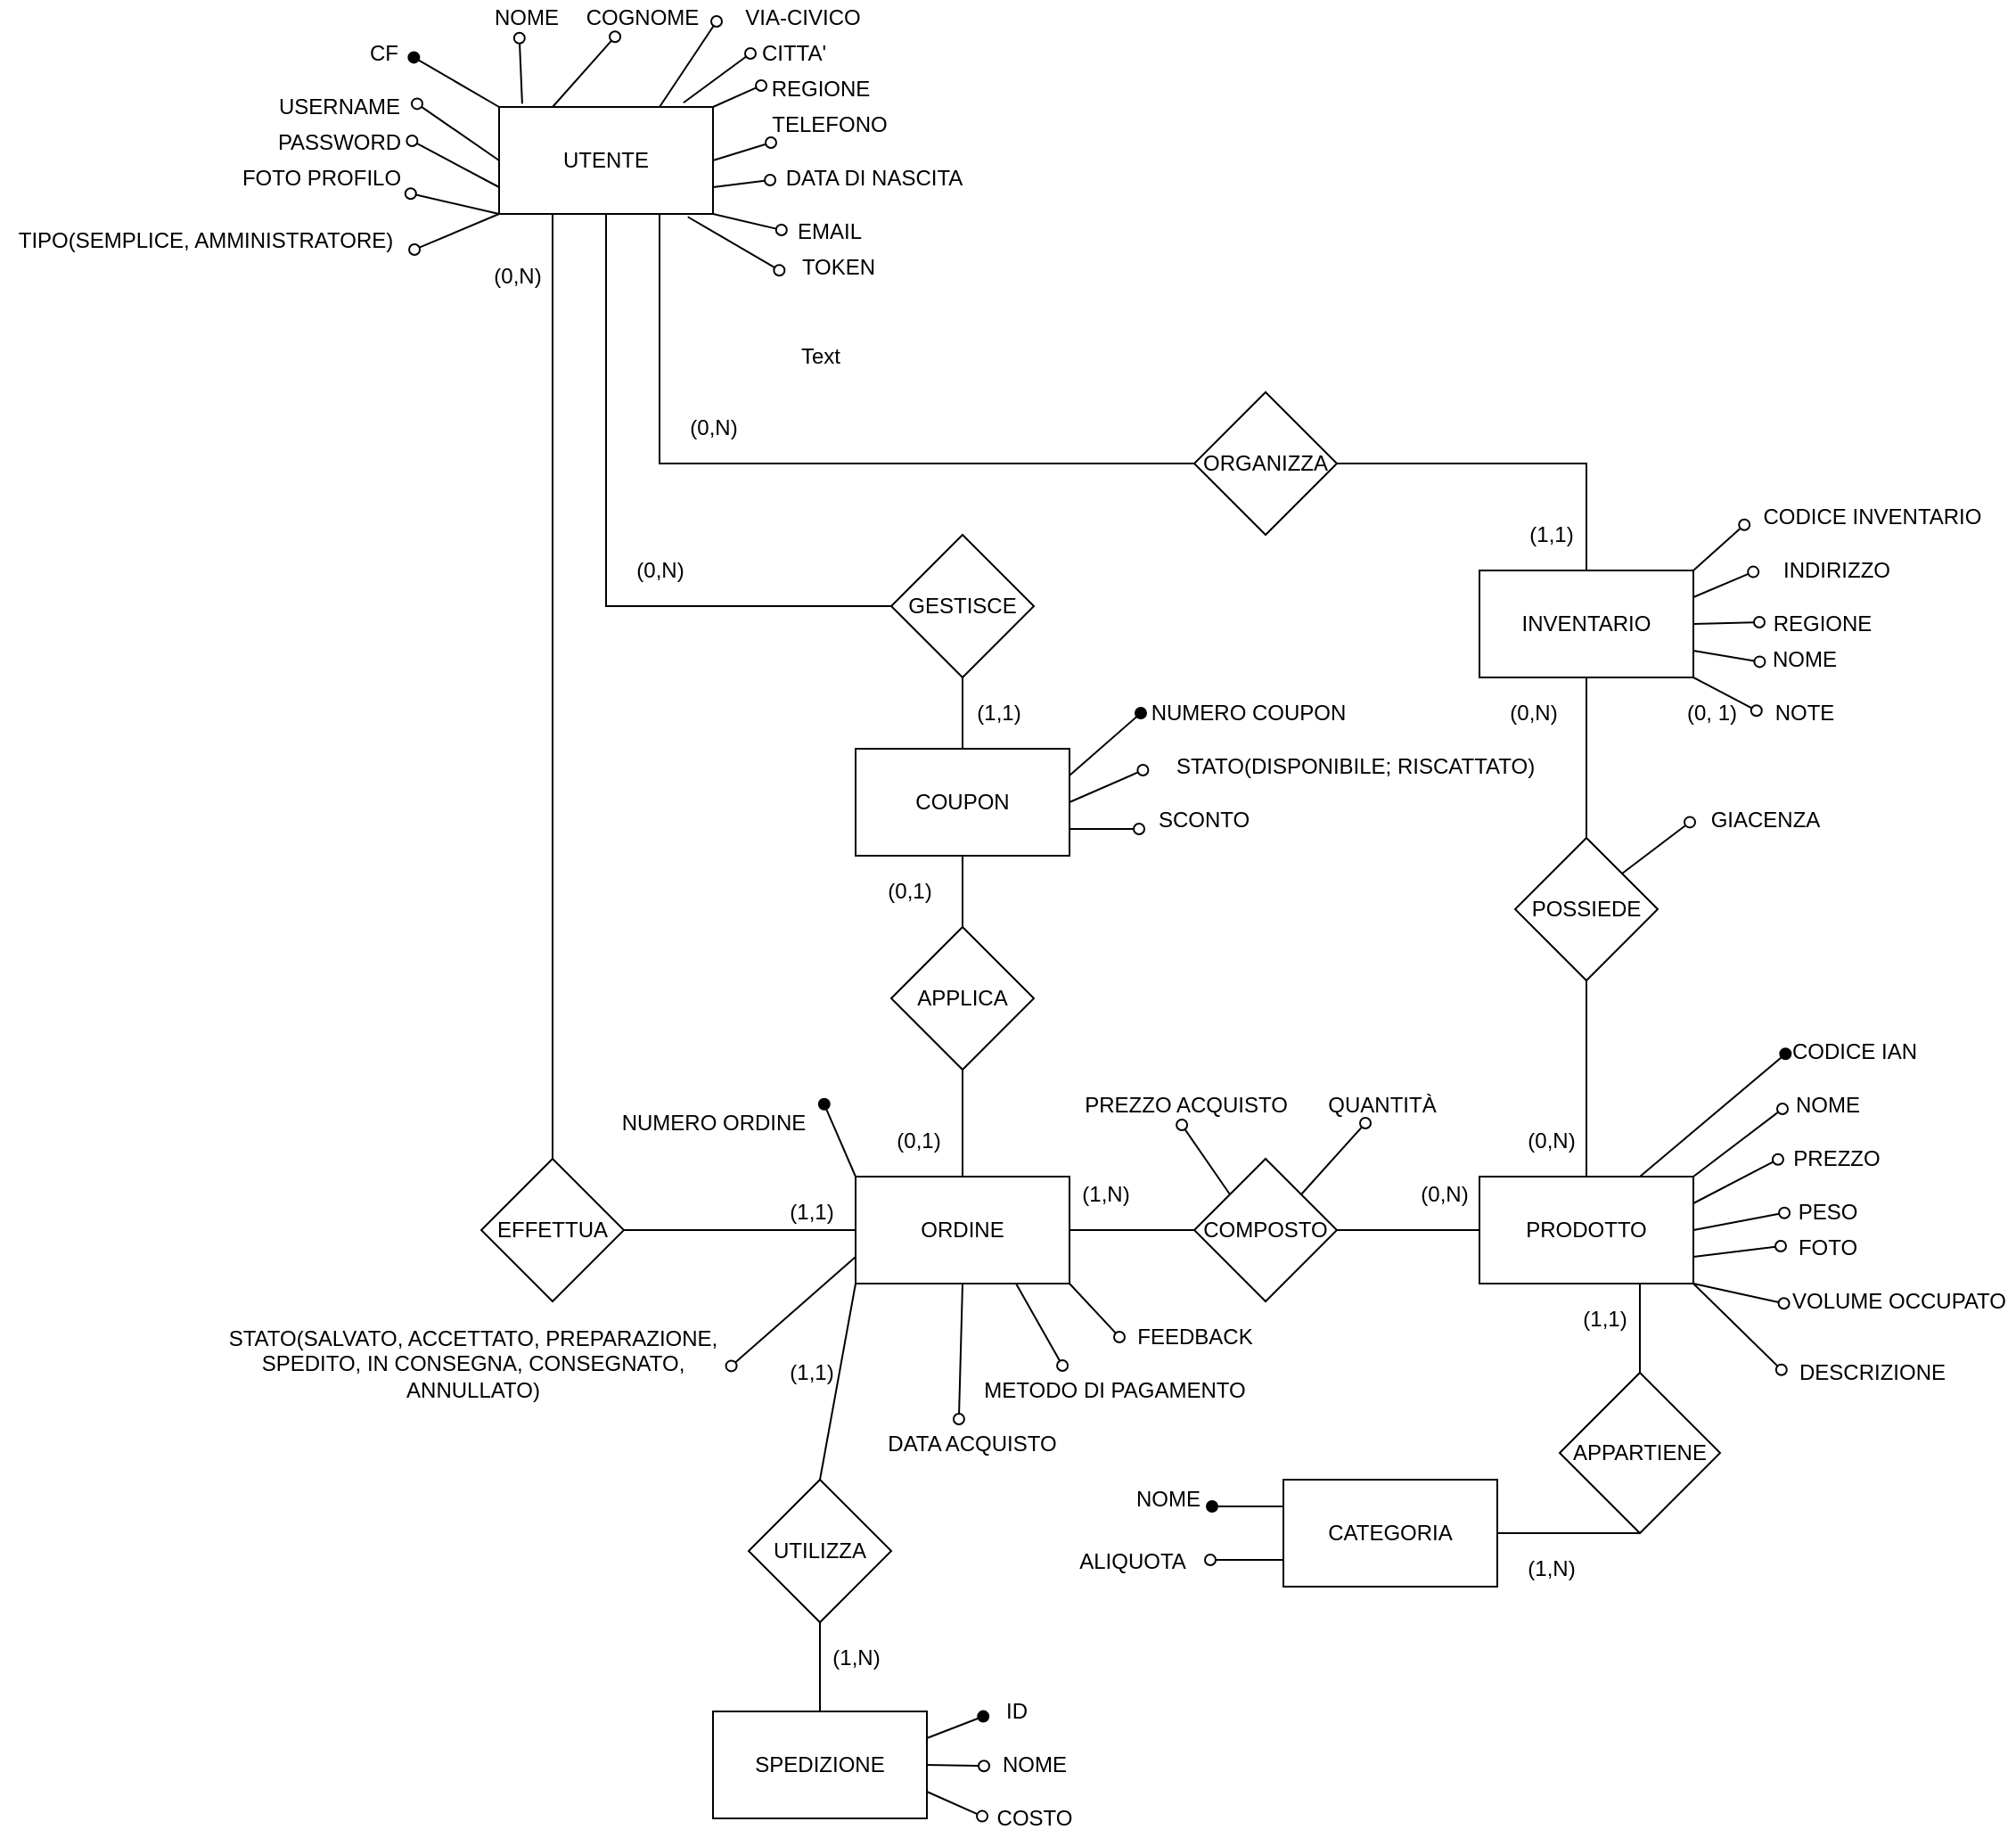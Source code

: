 <mxfile version="14.4.3" type="device"><diagram id="q-h7ErmqXdyWgM3MvT97" name="Page-1"><mxGraphModel dx="2063" dy="601" grid="1" gridSize="10" guides="1" tooltips="1" connect="1" arrows="1" fold="1" page="1" pageScale="1" pageWidth="827" pageHeight="1169" math="0" shadow="0"><root><mxCell id="0"/><mxCell id="1" parent="0"/><mxCell id="wKGu0INjq3tu3qnzaDUM-13" style="edgeStyle=none;rounded=0;orthogonalLoop=1;jettySize=auto;html=1;exitX=0.108;exitY=-0.03;exitDx=0;exitDy=0;endArrow=oval;endFill=0;entryX=0.428;entryY=1.07;entryDx=0;entryDy=0;entryPerimeter=0;exitPerimeter=0;" parent="1" source="ojIXIpbM8LCYqsWaJ0GG-1" target="wKGu0INjq3tu3qnzaDUM-16" edge="1"><mxGeometry relative="1" as="geometry"><mxPoint x="300" y="70" as="targetPoint"/></mxGeometry></mxCell><mxCell id="wKGu0INjq3tu3qnzaDUM-25" style="edgeStyle=none;rounded=0;orthogonalLoop=1;jettySize=auto;html=1;exitX=0.25;exitY=0;exitDx=0;exitDy=0;entryX=0.313;entryY=1.03;entryDx=0;entryDy=0;entryPerimeter=0;endArrow=oval;endFill=0;" parent="1" source="ojIXIpbM8LCYqsWaJ0GG-1" target="wKGu0INjq3tu3qnzaDUM-17" edge="1"><mxGeometry relative="1" as="geometry"/></mxCell><mxCell id="wKGu0INjq3tu3qnzaDUM-27" style="edgeStyle=none;rounded=0;orthogonalLoop=1;jettySize=auto;html=1;exitX=1;exitY=0.75;exitDx=0;exitDy=0;entryX=-0.027;entryY=0.55;entryDx=0;entryDy=0;entryPerimeter=0;endArrow=oval;endFill=0;" parent="1" source="ojIXIpbM8LCYqsWaJ0GG-1" target="wKGu0INjq3tu3qnzaDUM-21" edge="1"><mxGeometry relative="1" as="geometry"/></mxCell><mxCell id="wKGu0INjq3tu3qnzaDUM-29" style="edgeStyle=none;rounded=0;orthogonalLoop=1;jettySize=auto;html=1;exitX=1;exitY=1;exitDx=0;exitDy=0;entryX=-0.032;entryY=0.45;entryDx=0;entryDy=0;entryPerimeter=0;endArrow=oval;endFill=0;" parent="1" source="ojIXIpbM8LCYqsWaJ0GG-1" target="wKGu0INjq3tu3qnzaDUM-20" edge="1"><mxGeometry relative="1" as="geometry"/></mxCell><mxCell id="wKGu0INjq3tu3qnzaDUM-33" style="edgeStyle=none;rounded=0;orthogonalLoop=1;jettySize=auto;html=1;exitX=0;exitY=0.5;exitDx=0;exitDy=0;entryX=1.05;entryY=0.41;entryDx=0;entryDy=0;entryPerimeter=0;endArrow=oval;endFill=0;" parent="1" source="ojIXIpbM8LCYqsWaJ0GG-1" target="wKGu0INjq3tu3qnzaDUM-31" edge="1"><mxGeometry relative="1" as="geometry"/></mxCell><mxCell id="wKGu0INjq3tu3qnzaDUM-34" style="edgeStyle=none;rounded=0;orthogonalLoop=1;jettySize=auto;html=1;exitX=0;exitY=0.75;exitDx=0;exitDy=0;entryX=1.015;entryY=0.45;entryDx=0;entryDy=0;entryPerimeter=0;endArrow=oval;endFill=0;" parent="1" source="ojIXIpbM8LCYqsWaJ0GG-1" target="wKGu0INjq3tu3qnzaDUM-32" edge="1"><mxGeometry relative="1" as="geometry"/></mxCell><mxCell id="wKGu0INjq3tu3qnzaDUM-39" style="edgeStyle=none;rounded=0;orthogonalLoop=1;jettySize=auto;html=1;endArrow=oval;endFill=0;entryX=1.004;entryY=0.93;entryDx=0;entryDy=0;entryPerimeter=0;exitX=0;exitY=1;exitDx=0;exitDy=0;" parent="1" source="ojIXIpbM8LCYqsWaJ0GG-1" target="wKGu0INjq3tu3qnzaDUM-40" edge="1"><mxGeometry relative="1" as="geometry"><mxPoint x="90" y="95" as="targetPoint"/><mxPoint x="40" y="240" as="sourcePoint"/></mxGeometry></mxCell><mxCell id="lwB5exd4ftMBRBsoLwoS-1" style="rounded=0;orthogonalLoop=1;jettySize=auto;html=1;exitX=0;exitY=0;exitDx=0;exitDy=0;entryX=1.073;entryY=0.61;entryDx=0;entryDy=0;entryPerimeter=0;endArrow=oval;endFill=1;" parent="1" source="ojIXIpbM8LCYqsWaJ0GG-1" target="wKGu0INjq3tu3qnzaDUM-15" edge="1"><mxGeometry relative="1" as="geometry"/></mxCell><mxCell id="5XkIbqBkyDwfzTqOM2sp-18" style="edgeStyle=none;rounded=0;orthogonalLoop=1;jettySize=auto;html=1;exitX=0;exitY=1;exitDx=0;exitDy=0;endArrow=oval;endFill=0;entryX=1.011;entryY=0.75;entryDx=0;entryDy=0;entryPerimeter=0;" edge="1" parent="1" source="ojIXIpbM8LCYqsWaJ0GG-1" target="5XkIbqBkyDwfzTqOM2sp-19"><mxGeometry relative="1" as="geometry"><mxPoint x="80" y="160" as="targetPoint"/></mxGeometry></mxCell><mxCell id="ojIXIpbM8LCYqsWaJ0GG-1" value="UTENTE" style="rounded=0;whiteSpace=wrap;html=1;" parent="1" vertex="1"><mxGeometry x="120" y="80" width="120" height="60" as="geometry"/></mxCell><mxCell id="ojIXIpbM8LCYqsWaJ0GG-10" style="rounded=0;orthogonalLoop=1;jettySize=auto;html=1;fillColor=#000000;endArrow=none;endFill=0;entryX=0.5;entryY=0;entryDx=0;entryDy=0;exitX=0.25;exitY=1;exitDx=0;exitDy=0;" parent="1" source="ojIXIpbM8LCYqsWaJ0GG-1" target="ojIXIpbM8LCYqsWaJ0GG-11" edge="1"><mxGeometry relative="1" as="geometry"><mxPoint x="180" y="540" as="targetPoint"/><mxPoint x="80" y="290" as="sourcePoint"/></mxGeometry></mxCell><mxCell id="ojIXIpbM8LCYqsWaJ0GG-13" style="edgeStyle=elbowEdgeStyle;rounded=0;orthogonalLoop=1;jettySize=auto;html=1;exitX=1;exitY=0.5;exitDx=0;exitDy=0;entryX=0;entryY=0.5;entryDx=0;entryDy=0;endArrow=none;endFill=0;fillColor=#000000;" parent="1" source="ojIXIpbM8LCYqsWaJ0GG-11" target="ojIXIpbM8LCYqsWaJ0GG-12" edge="1"><mxGeometry relative="1" as="geometry"/></mxCell><mxCell id="ojIXIpbM8LCYqsWaJ0GG-11" value="EFFETTUA" style="rhombus;whiteSpace=wrap;html=1;" parent="1" vertex="1"><mxGeometry x="110" y="670" width="80" height="80" as="geometry"/></mxCell><mxCell id="ojIXIpbM8LCYqsWaJ0GG-15" style="edgeStyle=elbowEdgeStyle;rounded=0;orthogonalLoop=1;jettySize=auto;html=1;exitX=1;exitY=0.5;exitDx=0;exitDy=0;entryX=0;entryY=0.5;entryDx=0;entryDy=0;endArrow=none;endFill=0;fillColor=#000000;" parent="1" source="ojIXIpbM8LCYqsWaJ0GG-12" target="ojIXIpbM8LCYqsWaJ0GG-14" edge="1"><mxGeometry relative="1" as="geometry"/></mxCell><mxCell id="LxBI6fR-Y7IEYFiruuDW-6" style="edgeStyle=none;rounded=0;orthogonalLoop=1;jettySize=auto;html=1;exitX=0.5;exitY=1;exitDx=0;exitDy=0;endArrow=oval;endFill=0;entryX=0.436;entryY=-0.2;entryDx=0;entryDy=0;entryPerimeter=0;" parent="1" source="ojIXIpbM8LCYqsWaJ0GG-12" target="LxBI6fR-Y7IEYFiruuDW-7" edge="1"><mxGeometry relative="1" as="geometry"><mxPoint x="380" y="780" as="targetPoint"/></mxGeometry></mxCell><mxCell id="LxBI6fR-Y7IEYFiruuDW-8" style="edgeStyle=none;rounded=0;orthogonalLoop=1;jettySize=auto;html=1;exitX=0.75;exitY=1;exitDx=0;exitDy=0;endArrow=oval;endFill=0;entryX=0.319;entryY=-0.2;entryDx=0;entryDy=0;entryPerimeter=0;" parent="1" source="ojIXIpbM8LCYqsWaJ0GG-12" target="LxBI6fR-Y7IEYFiruuDW-9" edge="1"><mxGeometry relative="1" as="geometry"><mxPoint x="440" y="780" as="targetPoint"/></mxGeometry></mxCell><mxCell id="LxBI6fR-Y7IEYFiruuDW-11" style="edgeStyle=none;rounded=0;orthogonalLoop=1;jettySize=auto;html=1;exitX=1;exitY=0.25;exitDx=0;exitDy=0;endArrow=oval;endFill=1;entryX=-0.113;entryY=0.64;entryDx=0;entryDy=0;entryPerimeter=0;" parent="1" source="5XkIbqBkyDwfzTqOM2sp-5" target="LxBI6fR-Y7IEYFiruuDW-12" edge="1"><mxGeometry relative="1" as="geometry"><mxPoint x="430" y="1000" as="targetPoint"/></mxGeometry></mxCell><mxCell id="wDTfKejnpaetQ4x9H3K8-1" style="rounded=0;orthogonalLoop=1;jettySize=auto;html=1;exitX=0;exitY=0.75;exitDx=0;exitDy=0;endArrow=oval;endFill=0;entryX=1.001;entryY=0.524;entryDx=0;entryDy=0;entryPerimeter=0;" parent="1" source="ojIXIpbM8LCYqsWaJ0GG-12" target="wDTfKejnpaetQ4x9H3K8-2" edge="1"><mxGeometry relative="1" as="geometry"><mxPoint x="280" y="650" as="targetPoint"/></mxGeometry></mxCell><mxCell id="wKGu0INjq3tu3qnzaDUM-24" style="edgeStyle=none;rounded=0;orthogonalLoop=1;jettySize=auto;html=1;exitX=0;exitY=0;exitDx=0;exitDy=0;endArrow=oval;endFill=1;entryX=1.02;entryY=-0.03;entryDx=0;entryDy=0;entryPerimeter=0;" parent="1" source="ojIXIpbM8LCYqsWaJ0GG-12" target="LxBI6fR-Y7IEYFiruuDW-5" edge="1"><mxGeometry relative="1" as="geometry"><mxPoint x="260" y="790" as="targetPoint"/></mxGeometry></mxCell><mxCell id="mVVFw3NWPNN1859PcUBn-1" style="rounded=0;orthogonalLoop=1;jettySize=auto;html=1;exitX=1;exitY=1;exitDx=0;exitDy=0;endArrow=oval;endFill=0;entryX=-0.025;entryY=0.5;entryDx=0;entryDy=0;entryPerimeter=0;" parent="1" source="ojIXIpbM8LCYqsWaJ0GG-12" target="mVVFw3NWPNN1859PcUBn-2" edge="1"><mxGeometry relative="1" as="geometry"><mxPoint x="480" y="780" as="targetPoint"/></mxGeometry></mxCell><mxCell id="5XkIbqBkyDwfzTqOM2sp-14" style="edgeStyle=none;rounded=0;orthogonalLoop=1;jettySize=auto;html=1;exitX=0;exitY=1;exitDx=0;exitDy=0;entryX=0.5;entryY=0;entryDx=0;entryDy=0;endArrow=none;endFill=0;" edge="1" parent="1" source="ojIXIpbM8LCYqsWaJ0GG-12" target="5XkIbqBkyDwfzTqOM2sp-13"><mxGeometry relative="1" as="geometry"/></mxCell><mxCell id="ojIXIpbM8LCYqsWaJ0GG-12" value="ORDINE" style="rounded=0;whiteSpace=wrap;html=1;" parent="1" vertex="1"><mxGeometry x="320" y="680" width="120" height="60" as="geometry"/></mxCell><mxCell id="ojIXIpbM8LCYqsWaJ0GG-17" style="edgeStyle=elbowEdgeStyle;rounded=0;orthogonalLoop=1;jettySize=auto;html=1;exitX=1;exitY=0.5;exitDx=0;exitDy=0;entryX=0;entryY=0.5;entryDx=0;entryDy=0;endArrow=none;endFill=0;fillColor=#000000;" parent="1" source="ojIXIpbM8LCYqsWaJ0GG-14" target="ojIXIpbM8LCYqsWaJ0GG-16" edge="1"><mxGeometry relative="1" as="geometry"/></mxCell><mxCell id="ojIXIpbM8LCYqsWaJ0GG-35" style="edgeStyle=none;rounded=0;orthogonalLoop=1;jettySize=auto;html=1;endArrow=oval;endFill=0;fillColor=#000000;startArrow=none;startFill=0;entryX=0.485;entryY=1.05;entryDx=0;entryDy=0;entryPerimeter=0;exitX=0;exitY=0;exitDx=0;exitDy=0;" parent="1" source="ojIXIpbM8LCYqsWaJ0GG-14" target="ojIXIpbM8LCYqsWaJ0GG-65" edge="1"><mxGeometry relative="1" as="geometry"><mxPoint x="610" y="650" as="targetPoint"/><mxPoint x="530" y="660" as="sourcePoint"/></mxGeometry></mxCell><mxCell id="IpRvEbVJTl-fUOw6yFCM-1" style="rounded=0;orthogonalLoop=1;jettySize=auto;html=1;exitX=1;exitY=0;exitDx=0;exitDy=0;endArrow=oval;endFill=0;" parent="1" source="ojIXIpbM8LCYqsWaJ0GG-14" target="IpRvEbVJTl-fUOw6yFCM-2" edge="1"><mxGeometry relative="1" as="geometry"><mxPoint x="600" y="660" as="targetPoint"/></mxGeometry></mxCell><mxCell id="ojIXIpbM8LCYqsWaJ0GG-14" value="COMPOSTO" style="rhombus;whiteSpace=wrap;html=1;" parent="1" vertex="1"><mxGeometry x="510" y="670" width="80" height="80" as="geometry"/></mxCell><mxCell id="ojIXIpbM8LCYqsWaJ0GG-39" style="edgeStyle=none;rounded=0;orthogonalLoop=1;jettySize=auto;html=1;exitX=1;exitY=0;exitDx=0;exitDy=0;startArrow=none;startFill=0;endArrow=oval;endFill=0;fillColor=#000000;entryX=0;entryY=0.6;entryDx=0;entryDy=0;entryPerimeter=0;" parent="1" source="ojIXIpbM8LCYqsWaJ0GG-16" target="ojIXIpbM8LCYqsWaJ0GG-40" edge="1"><mxGeometry relative="1" as="geometry"><mxPoint x="840" y="640" as="targetPoint"/></mxGeometry></mxCell><mxCell id="ojIXIpbM8LCYqsWaJ0GG-41" style="edgeStyle=none;rounded=0;orthogonalLoop=1;jettySize=auto;html=1;exitX=0.75;exitY=0;exitDx=0;exitDy=0;startArrow=none;startFill=0;endArrow=oval;endFill=1;fillColor=#000000;entryX=0.021;entryY=0.558;entryDx=0;entryDy=0;entryPerimeter=0;" parent="1" source="ojIXIpbM8LCYqsWaJ0GG-16" target="ojIXIpbM8LCYqsWaJ0GG-42" edge="1"><mxGeometry relative="1" as="geometry"><mxPoint x="820" y="620" as="targetPoint"/></mxGeometry></mxCell><mxCell id="ojIXIpbM8LCYqsWaJ0GG-43" style="edgeStyle=none;rounded=0;orthogonalLoop=1;jettySize=auto;html=1;exitX=1;exitY=0.25;exitDx=0;exitDy=0;startArrow=none;startFill=0;endArrow=oval;endFill=0;fillColor=#000000;entryX=-0.042;entryY=0.517;entryDx=0;entryDy=0;entryPerimeter=0;" parent="1" source="ojIXIpbM8LCYqsWaJ0GG-16" target="ojIXIpbM8LCYqsWaJ0GG-44" edge="1"><mxGeometry relative="1" as="geometry"><mxPoint x="840" y="670" as="targetPoint"/></mxGeometry></mxCell><mxCell id="ojIXIpbM8LCYqsWaJ0GG-45" style="edgeStyle=none;rounded=0;orthogonalLoop=1;jettySize=auto;html=1;exitX=1;exitY=0.5;exitDx=0;exitDy=0;startArrow=none;startFill=0;endArrow=oval;endFill=0;fillColor=#000000;entryX=0.021;entryY=0.517;entryDx=0;entryDy=0;entryPerimeter=0;" parent="1" source="ojIXIpbM8LCYqsWaJ0GG-16" target="ojIXIpbM8LCYqsWaJ0GG-46" edge="1"><mxGeometry relative="1" as="geometry"><mxPoint x="840" y="700" as="targetPoint"/></mxGeometry></mxCell><mxCell id="ojIXIpbM8LCYqsWaJ0GG-49" style="edgeStyle=none;rounded=0;orthogonalLoop=1;jettySize=auto;html=1;exitX=1;exitY=1;exitDx=0;exitDy=0;startArrow=none;startFill=0;endArrow=oval;endFill=0;fillColor=#000000;entryX=0.006;entryY=0.558;entryDx=0;entryDy=0;entryPerimeter=0;" parent="1" source="ojIXIpbM8LCYqsWaJ0GG-16" target="ojIXIpbM8LCYqsWaJ0GG-50" edge="1"><mxGeometry relative="1" as="geometry"><mxPoint x="840" y="760" as="targetPoint"/></mxGeometry></mxCell><mxCell id="ojIXIpbM8LCYqsWaJ0GG-53" style="edgeStyle=none;rounded=0;orthogonalLoop=1;jettySize=auto;html=1;exitX=0.75;exitY=1;exitDx=0;exitDy=0;startArrow=none;startFill=0;endArrow=none;endFill=0;fillColor=#000000;entryX=0.5;entryY=0;entryDx=0;entryDy=0;" parent="1" source="ojIXIpbM8LCYqsWaJ0GG-16" target="ojIXIpbM8LCYqsWaJ0GG-54" edge="1"><mxGeometry relative="1" as="geometry"><mxPoint x="760" y="800" as="targetPoint"/></mxGeometry></mxCell><mxCell id="n_vOwTiDVAYdVrNlrWaw-1" style="rounded=0;orthogonalLoop=1;jettySize=auto;html=1;exitX=1;exitY=0.75;exitDx=0;exitDy=0;endArrow=oval;endFill=0;entryX=-0.02;entryY=0.45;entryDx=0;entryDy=0;entryPerimeter=0;" parent="1" source="ojIXIpbM8LCYqsWaJ0GG-16" target="n_vOwTiDVAYdVrNlrWaw-2" edge="1"><mxGeometry relative="1" as="geometry"><mxPoint x="850" y="720" as="targetPoint"/></mxGeometry></mxCell><mxCell id="0NhiWKGzWlbwL0IMESre-1" style="rounded=0;orthogonalLoop=1;jettySize=auto;html=1;exitX=1;exitY=1;exitDx=0;exitDy=0;endArrow=oval;endFill=0;entryX=-0.006;entryY=0.42;entryDx=0;entryDy=0;entryPerimeter=0;" parent="1" source="ojIXIpbM8LCYqsWaJ0GG-16" target="0NhiWKGzWlbwL0IMESre-2" edge="1"><mxGeometry relative="1" as="geometry"><mxPoint x="830" y="780" as="targetPoint"/></mxGeometry></mxCell><mxCell id="ojIXIpbM8LCYqsWaJ0GG-16" value="PRODOTTO" style="whiteSpace=wrap;html=1;" parent="1" vertex="1"><mxGeometry x="670" y="680" width="120" height="60" as="geometry"/></mxCell><mxCell id="LxBI6fR-Y7IEYFiruuDW-15" style="edgeStyle=none;rounded=0;orthogonalLoop=1;jettySize=auto;html=1;exitX=1;exitY=0.25;exitDx=0;exitDy=0;endArrow=oval;endFill=1;entryX=0;entryY=0.5;entryDx=0;entryDy=0;entryPerimeter=0;" parent="1" source="ojIXIpbM8LCYqsWaJ0GG-26" target="LxBI6fR-Y7IEYFiruuDW-16" edge="1"><mxGeometry relative="1" as="geometry"><mxPoint x="490" y="430" as="targetPoint"/></mxGeometry></mxCell><mxCell id="LxBI6fR-Y7IEYFiruuDW-17" style="edgeStyle=none;rounded=0;orthogonalLoop=1;jettySize=auto;html=1;exitX=1;exitY=0.5;exitDx=0;exitDy=0;endArrow=oval;endFill=0;entryX=-0.04;entryY=0.6;entryDx=0;entryDy=0;entryPerimeter=0;" parent="1" source="ojIXIpbM8LCYqsWaJ0GG-26" target="LxBI6fR-Y7IEYFiruuDW-18" edge="1"><mxGeometry relative="1" as="geometry"><mxPoint x="500" y="450" as="targetPoint"/></mxGeometry></mxCell><mxCell id="LxBI6fR-Y7IEYFiruuDW-19" style="edgeStyle=none;rounded=0;orthogonalLoop=1;jettySize=auto;html=1;exitX=1;exitY=0.75;exitDx=0;exitDy=0;endArrow=oval;endFill=0;entryX=-0.014;entryY=0.75;entryDx=0;entryDy=0;entryPerimeter=0;" parent="1" source="ojIXIpbM8LCYqsWaJ0GG-26" target="LxBI6fR-Y7IEYFiruuDW-20" edge="1"><mxGeometry relative="1" as="geometry"><mxPoint x="500" y="480" as="targetPoint"/></mxGeometry></mxCell><mxCell id="ojIXIpbM8LCYqsWaJ0GG-26" value="COUPON" style="whiteSpace=wrap;html=1;" parent="1" vertex="1"><mxGeometry x="320" y="440" width="120" height="60" as="geometry"/></mxCell><mxCell id="ojIXIpbM8LCYqsWaJ0GG-33" style="edgeStyle=none;rounded=0;orthogonalLoop=1;jettySize=auto;html=1;exitX=0.5;exitY=0;exitDx=0;exitDy=0;entryX=0.5;entryY=1;entryDx=0;entryDy=0;endArrow=none;endFill=0;fillColor=#000000;" parent="1" source="ojIXIpbM8LCYqsWaJ0GG-32" target="ojIXIpbM8LCYqsWaJ0GG-26" edge="1"><mxGeometry relative="1" as="geometry"/></mxCell><mxCell id="ojIXIpbM8LCYqsWaJ0GG-34" style="edgeStyle=none;rounded=0;orthogonalLoop=1;jettySize=auto;html=1;exitX=0.5;exitY=1;exitDx=0;exitDy=0;entryX=0.5;entryY=0;entryDx=0;entryDy=0;endArrow=none;endFill=0;fillColor=#000000;" parent="1" source="ojIXIpbM8LCYqsWaJ0GG-32" target="ojIXIpbM8LCYqsWaJ0GG-12" edge="1"><mxGeometry relative="1" as="geometry"/></mxCell><mxCell id="ojIXIpbM8LCYqsWaJ0GG-32" value="APPLICA" style="rhombus;whiteSpace=wrap;html=1;" parent="1" vertex="1"><mxGeometry x="340" y="540" width="80" height="80" as="geometry"/></mxCell><mxCell id="ojIXIpbM8LCYqsWaJ0GG-40" value="NOME" style="text;html=1;align=center;verticalAlign=middle;resizable=0;points=[];autosize=1;" parent="1" vertex="1"><mxGeometry x="840" y="630" width="50" height="20" as="geometry"/></mxCell><mxCell id="ojIXIpbM8LCYqsWaJ0GG-42" value="CODICE IAN" style="text;html=1;align=center;verticalAlign=middle;resizable=0;points=[];autosize=1;" parent="1" vertex="1"><mxGeometry x="840" y="600" width="80" height="20" as="geometry"/></mxCell><mxCell id="ojIXIpbM8LCYqsWaJ0GG-44" value="PREZZO" style="text;html=1;align=center;verticalAlign=middle;resizable=0;points=[];autosize=1;" parent="1" vertex="1"><mxGeometry x="840" y="660" width="60" height="20" as="geometry"/></mxCell><mxCell id="ojIXIpbM8LCYqsWaJ0GG-46" value="PESO" style="text;html=1;align=center;verticalAlign=middle;resizable=0;points=[];autosize=1;" parent="1" vertex="1"><mxGeometry x="840" y="690" width="50" height="20" as="geometry"/></mxCell><mxCell id="ojIXIpbM8LCYqsWaJ0GG-50" value="VOLUME OCCUPATO" style="text;html=1;align=center;verticalAlign=middle;resizable=0;points=[];autosize=1;" parent="1" vertex="1"><mxGeometry x="840" y="740" width="130" height="20" as="geometry"/></mxCell><mxCell id="ojIXIpbM8LCYqsWaJ0GG-56" style="edgeStyle=none;rounded=0;orthogonalLoop=1;jettySize=auto;html=1;exitX=0.5;exitY=1;exitDx=0;exitDy=0;startArrow=none;startFill=0;endArrow=none;endFill=0;fillColor=#000000;entryX=1;entryY=0.5;entryDx=0;entryDy=0;" parent="1" source="ojIXIpbM8LCYqsWaJ0GG-54" target="ojIXIpbM8LCYqsWaJ0GG-55" edge="1"><mxGeometry relative="1" as="geometry"><mxPoint x="650" y="870" as="targetPoint"/></mxGeometry></mxCell><mxCell id="ojIXIpbM8LCYqsWaJ0GG-54" value="APPARTIENE" style="rhombus;whiteSpace=wrap;html=1;" parent="1" vertex="1"><mxGeometry x="715" y="790" width="90" height="90" as="geometry"/></mxCell><mxCell id="ojIXIpbM8LCYqsWaJ0GG-57" style="edgeStyle=none;rounded=0;orthogonalLoop=1;jettySize=auto;html=1;startArrow=none;startFill=0;endArrow=oval;endFill=1;fillColor=#000000;entryX=1;entryY=0.7;entryDx=0;entryDy=0;entryPerimeter=0;exitX=0;exitY=0.25;exitDx=0;exitDy=0;" parent="1" source="ojIXIpbM8LCYqsWaJ0GG-55" target="ojIXIpbM8LCYqsWaJ0GG-60" edge="1"><mxGeometry relative="1" as="geometry"><mxPoint x="1020" y="789.5" as="targetPoint"/><mxPoint x="860" y="890" as="sourcePoint"/></mxGeometry></mxCell><mxCell id="5G9Q-uFvMPlj1ItTI0We-18" style="edgeStyle=none;rounded=0;orthogonalLoop=1;jettySize=auto;html=1;exitX=0;exitY=0.75;exitDx=0;exitDy=0;endArrow=oval;endFill=0;entryX=1.05;entryY=0.45;entryDx=0;entryDy=0;entryPerimeter=0;" parent="1" source="ojIXIpbM8LCYqsWaJ0GG-55" target="5G9Q-uFvMPlj1ItTI0We-19" edge="1"><mxGeometry relative="1" as="geometry"><mxPoint x="520" y="895" as="targetPoint"/></mxGeometry></mxCell><mxCell id="ojIXIpbM8LCYqsWaJ0GG-55" value="CATEGORIA" style="whiteSpace=wrap;html=1;" parent="1" vertex="1"><mxGeometry x="560" y="850" width="120" height="60" as="geometry"/></mxCell><mxCell id="ojIXIpbM8LCYqsWaJ0GG-60" value="NOME" style="text;html=1;align=center;verticalAlign=middle;resizable=0;points=[];autosize=1;" parent="1" vertex="1"><mxGeometry x="470" y="851" width="50" height="20" as="geometry"/></mxCell><mxCell id="ojIXIpbM8LCYqsWaJ0GG-65" value="PREZZO ACQUISTO" style="text;html=1;align=center;verticalAlign=middle;resizable=0;points=[];autosize=1;" parent="1" vertex="1"><mxGeometry x="440" y="630" width="130" height="20" as="geometry"/></mxCell><mxCell id="LxBI6fR-Y7IEYFiruuDW-5" value="NUMERO ORDINE" style="text;html=1;align=center;verticalAlign=middle;resizable=0;points=[];autosize=1;" parent="1" vertex="1"><mxGeometry x="180" y="640" width="120" height="20" as="geometry"/></mxCell><mxCell id="LxBI6fR-Y7IEYFiruuDW-7" value="DATA ACQUISTO" style="text;html=1;align=center;verticalAlign=middle;resizable=0;points=[];autosize=1;" parent="1" vertex="1"><mxGeometry x="330" y="820" width="110" height="20" as="geometry"/></mxCell><mxCell id="LxBI6fR-Y7IEYFiruuDW-9" value="METODO DI PAGAMENTO" style="text;html=1;align=center;verticalAlign=middle;resizable=0;points=[];autosize=1;" parent="1" vertex="1"><mxGeometry x="385" y="790" width="160" height="20" as="geometry"/></mxCell><mxCell id="LxBI6fR-Y7IEYFiruuDW-12" value="ID" style="text;html=1;align=center;verticalAlign=middle;resizable=0;points=[];autosize=1;" parent="1" vertex="1"><mxGeometry x="395" y="970" width="30" height="20" as="geometry"/></mxCell><mxCell id="LxBI6fR-Y7IEYFiruuDW-16" value="NUMERO COUPON" style="text;html=1;align=center;verticalAlign=middle;resizable=0;points=[];autosize=1;" parent="1" vertex="1"><mxGeometry x="480" y="410" width="120" height="20" as="geometry"/></mxCell><mxCell id="LxBI6fR-Y7IEYFiruuDW-18" value="STATO(DISPONIBILE; RISCATTATO)" style="text;html=1;align=center;verticalAlign=middle;resizable=0;points=[];autosize=1;" parent="1" vertex="1"><mxGeometry x="490" y="440" width="220" height="20" as="geometry"/></mxCell><mxCell id="LxBI6fR-Y7IEYFiruuDW-20" value="SCONTO" style="text;html=1;align=center;verticalAlign=middle;resizable=0;points=[];autosize=1;" parent="1" vertex="1"><mxGeometry x="480" y="470" width="70" height="20" as="geometry"/></mxCell><mxCell id="wDTfKejnpaetQ4x9H3K8-2" value="STATO(SALVATO, ACCETTATO, PREPARAZIONE,&lt;br&gt;SPEDITO, IN CONSEGNA, CONSEGNATO, &lt;br&gt;ANNULLATO)" style="text;html=1;align=center;verticalAlign=middle;resizable=0;points=[];autosize=1;" parent="1" vertex="1"><mxGeometry x="-40" y="760" width="290" height="50" as="geometry"/></mxCell><mxCell id="wKGu0INjq3tu3qnzaDUM-3" style="edgeStyle=none;rounded=0;orthogonalLoop=1;jettySize=auto;html=1;exitX=1;exitY=0;exitDx=0;exitDy=0;endArrow=oval;endFill=0;entryX=-0.01;entryY=0.72;entryDx=0;entryDy=0;entryPerimeter=0;" parent="1" source="wDTfKejnpaetQ4x9H3K8-3" target="wKGu0INjq3tu3qnzaDUM-4" edge="1"><mxGeometry relative="1" as="geometry"><mxPoint x="830" y="300" as="targetPoint"/></mxGeometry></mxCell><mxCell id="wKGu0INjq3tu3qnzaDUM-5" style="edgeStyle=none;rounded=0;orthogonalLoop=1;jettySize=auto;html=1;exitX=1;exitY=0.25;exitDx=0;exitDy=0;endArrow=oval;endFill=0;entryX=-0.08;entryY=0.54;entryDx=0;entryDy=0;entryPerimeter=0;" parent="1" source="wDTfKejnpaetQ4x9H3K8-3" target="wKGu0INjq3tu3qnzaDUM-6" edge="1"><mxGeometry relative="1" as="geometry"><mxPoint x="820" y="340" as="targetPoint"/></mxGeometry></mxCell><mxCell id="wKGu0INjq3tu3qnzaDUM-7" style="edgeStyle=none;rounded=0;orthogonalLoop=1;jettySize=auto;html=1;exitX=1;exitY=0.75;exitDx=0;exitDy=0;endArrow=oval;endFill=0;entryX=0.004;entryY=0.56;entryDx=0;entryDy=0;entryPerimeter=0;" parent="1" source="wDTfKejnpaetQ4x9H3K8-3" target="wKGu0INjq3tu3qnzaDUM-8" edge="1"><mxGeometry relative="1" as="geometry"><mxPoint x="820" y="380" as="targetPoint"/></mxGeometry></mxCell><mxCell id="wKGu0INjq3tu3qnzaDUM-9" style="edgeStyle=none;rounded=0;orthogonalLoop=1;jettySize=auto;html=1;exitX=1;exitY=1;exitDx=0;exitDy=0;endArrow=oval;endFill=0;entryX=-0.032;entryY=0.43;entryDx=0;entryDy=0;entryPerimeter=0;" parent="1" source="wDTfKejnpaetQ4x9H3K8-3" target="wKGu0INjq3tu3qnzaDUM-11" edge="1"><mxGeometry relative="1" as="geometry"><mxPoint x="820" y="420" as="targetPoint"/></mxGeometry></mxCell><mxCell id="wKGu0INjq3tu3qnzaDUM-22" style="edgeStyle=none;rounded=0;orthogonalLoop=1;jettySize=auto;html=1;exitX=1;exitY=0.5;exitDx=0;exitDy=0;endArrow=oval;endFill=0;entryX=0;entryY=0.45;entryDx=0;entryDy=0;entryPerimeter=0;" parent="1" source="wDTfKejnpaetQ4x9H3K8-3" target="wKGu0INjq3tu3qnzaDUM-23" edge="1"><mxGeometry relative="1" as="geometry"><mxPoint x="830" y="370" as="targetPoint"/></mxGeometry></mxCell><mxCell id="wDTfKejnpaetQ4x9H3K8-3" value="INVENTARIO" style="whiteSpace=wrap;html=1;" parent="1" vertex="1"><mxGeometry x="670" y="340" width="120" height="60" as="geometry"/></mxCell><mxCell id="wDTfKejnpaetQ4x9H3K8-5" style="edgeStyle=none;rounded=0;orthogonalLoop=1;jettySize=auto;html=1;exitX=0.5;exitY=0;exitDx=0;exitDy=0;entryX=0.5;entryY=1;entryDx=0;entryDy=0;endArrow=none;endFill=0;" parent="1" source="wDTfKejnpaetQ4x9H3K8-4" target="wDTfKejnpaetQ4x9H3K8-3" edge="1"><mxGeometry relative="1" as="geometry"/></mxCell><mxCell id="wDTfKejnpaetQ4x9H3K8-6" style="edgeStyle=none;rounded=0;orthogonalLoop=1;jettySize=auto;html=1;exitX=0.5;exitY=1;exitDx=0;exitDy=0;entryX=0.5;entryY=0;entryDx=0;entryDy=0;endArrow=none;endFill=0;" parent="1" source="wDTfKejnpaetQ4x9H3K8-4" target="ojIXIpbM8LCYqsWaJ0GG-16" edge="1"><mxGeometry relative="1" as="geometry"/></mxCell><mxCell id="wKGu0INjq3tu3qnzaDUM-1" style="rounded=0;orthogonalLoop=1;jettySize=auto;html=1;exitX=1;exitY=0;exitDx=0;exitDy=0;endArrow=oval;endFill=0;entryX=-0.025;entryY=0.56;entryDx=0;entryDy=0;entryPerimeter=0;" parent="1" source="wDTfKejnpaetQ4x9H3K8-4" target="wKGu0INjq3tu3qnzaDUM-2" edge="1"><mxGeometry relative="1" as="geometry"><mxPoint x="810" y="480" as="targetPoint"/></mxGeometry></mxCell><mxCell id="wDTfKejnpaetQ4x9H3K8-4" value="POSSIEDE" style="rhombus;whiteSpace=wrap;html=1;" parent="1" vertex="1"><mxGeometry x="690" y="490" width="80" height="80" as="geometry"/></mxCell><mxCell id="wKGu0INjq3tu3qnzaDUM-2" value="GIACENZA" style="text;html=1;align=center;verticalAlign=middle;resizable=0;points=[];autosize=1;" parent="1" vertex="1"><mxGeometry x="790" y="470" width="80" height="20" as="geometry"/></mxCell><mxCell id="wKGu0INjq3tu3qnzaDUM-4" value="CODICE INVENTARIO" style="text;html=1;align=center;verticalAlign=middle;resizable=0;points=[];autosize=1;" parent="1" vertex="1"><mxGeometry x="820" y="300" width="140" height="20" as="geometry"/></mxCell><mxCell id="wKGu0INjq3tu3qnzaDUM-6" value="INDIRIZZO" style="text;html=1;align=center;verticalAlign=middle;resizable=0;points=[];autosize=1;" parent="1" vertex="1"><mxGeometry x="830" y="330" width="80" height="20" as="geometry"/></mxCell><mxCell id="wKGu0INjq3tu3qnzaDUM-8" value="NOME" style="text;html=1;align=center;verticalAlign=middle;resizable=0;points=[];autosize=1;" parent="1" vertex="1"><mxGeometry x="827" y="380" width="50" height="20" as="geometry"/></mxCell><mxCell id="wKGu0INjq3tu3qnzaDUM-11" value="NOTE" style="text;html=1;align=center;verticalAlign=middle;resizable=0;points=[];autosize=1;" parent="1" vertex="1"><mxGeometry x="827" y="410" width="50" height="20" as="geometry"/></mxCell><mxCell id="wKGu0INjq3tu3qnzaDUM-12" value="(0, 1)" style="text;html=1;align=center;verticalAlign=middle;resizable=0;points=[];autosize=1;" parent="1" vertex="1"><mxGeometry x="780" y="410" width="40" height="20" as="geometry"/></mxCell><mxCell id="wKGu0INjq3tu3qnzaDUM-15" value="CF" style="text;html=1;align=center;verticalAlign=middle;resizable=0;points=[];autosize=1;" parent="1" vertex="1"><mxGeometry x="40" y="40" width="30" height="20" as="geometry"/></mxCell><mxCell id="wKGu0INjq3tu3qnzaDUM-16" value="NOME" style="text;html=1;align=center;verticalAlign=middle;resizable=0;points=[];autosize=1;" parent="1" vertex="1"><mxGeometry x="110" y="20" width="50" height="20" as="geometry"/></mxCell><mxCell id="wKGu0INjq3tu3qnzaDUM-17" value="COGNOME" style="text;html=1;align=center;verticalAlign=middle;resizable=0;points=[];autosize=1;" parent="1" vertex="1"><mxGeometry x="160" y="20" width="80" height="20" as="geometry"/></mxCell><mxCell id="wKGu0INjq3tu3qnzaDUM-28" value="" style="edgeStyle=none;rounded=0;orthogonalLoop=1;jettySize=auto;html=1;endArrow=oval;endFill=0;exitX=1;exitY=0.5;exitDx=0;exitDy=0;" parent="1" source="ojIXIpbM8LCYqsWaJ0GG-1" target="wKGu0INjq3tu3qnzaDUM-19" edge="1"><mxGeometry relative="1" as="geometry"/></mxCell><mxCell id="wKGu0INjq3tu3qnzaDUM-19" value="TELEFONO" style="text;html=1;align=center;verticalAlign=middle;resizable=0;points=[];autosize=1;" parent="1" vertex="1"><mxGeometry x="265" y="80" width="80" height="20" as="geometry"/></mxCell><mxCell id="wKGu0INjq3tu3qnzaDUM-21" value="DATA DI NASCITA" style="text;html=1;align=center;verticalAlign=middle;resizable=0;points=[];autosize=1;" parent="1" vertex="1"><mxGeometry x="275" y="110" width="110" height="20" as="geometry"/></mxCell><mxCell id="wKGu0INjq3tu3qnzaDUM-23" value="REGIONE" style="text;html=1;align=center;verticalAlign=middle;resizable=0;points=[];autosize=1;" parent="1" vertex="1"><mxGeometry x="827" y="360" width="70" height="20" as="geometry"/></mxCell><mxCell id="wKGu0INjq3tu3qnzaDUM-31" value="USERNAME" style="text;html=1;align=center;verticalAlign=middle;resizable=0;points=[];autosize=1;" parent="1" vertex="1"><mxGeometry x="-10" y="70" width="80" height="20" as="geometry"/></mxCell><mxCell id="wKGu0INjq3tu3qnzaDUM-32" value="PASSWORD" style="text;html=1;align=center;verticalAlign=middle;resizable=0;points=[];autosize=1;" parent="1" vertex="1"><mxGeometry x="-10" y="90" width="80" height="20" as="geometry"/></mxCell><mxCell id="wKGu0INjq3tu3qnzaDUM-36" value="TOKEN" style="text;html=1;align=center;verticalAlign=middle;resizable=0;points=[];autosize=1;" parent="1" vertex="1"><mxGeometry x="280" y="160" width="60" height="20" as="geometry"/></mxCell><mxCell id="wKGu0INjq3tu3qnzaDUM-37" style="edgeStyle=none;rounded=0;orthogonalLoop=1;jettySize=auto;html=1;exitX=0.882;exitY=1.027;exitDx=0;exitDy=0;endArrow=oval;endFill=0;entryX=-0.047;entryY=0.58;entryDx=0;entryDy=0;entryPerimeter=0;exitPerimeter=0;" parent="1" source="ojIXIpbM8LCYqsWaJ0GG-1" target="wKGu0INjq3tu3qnzaDUM-36" edge="1"><mxGeometry relative="1" as="geometry"><mxPoint x="380" y="220" as="targetPoint"/><mxPoint x="330" y="255" as="sourcePoint"/></mxGeometry></mxCell><mxCell id="wKGu0INjq3tu3qnzaDUM-40" value="FOTO PROFILO" style="text;html=1;align=center;verticalAlign=middle;resizable=0;points=[];autosize=1;" parent="1" vertex="1"><mxGeometry x="-30" y="110" width="100" height="20" as="geometry"/></mxCell><mxCell id="wKGu0INjq3tu3qnzaDUM-41" value="(1,N)" style="text;html=1;align=center;verticalAlign=middle;resizable=0;points=[];autosize=1;" parent="1" vertex="1"><mxGeometry x="690" y="890" width="40" height="20" as="geometry"/></mxCell><mxCell id="wKGu0INjq3tu3qnzaDUM-42" value="(1,1)" style="text;html=1;align=center;verticalAlign=middle;resizable=0;points=[];autosize=1;" parent="1" vertex="1"><mxGeometry x="720" y="750" width="40" height="20" as="geometry"/></mxCell><mxCell id="wKGu0INjq3tu3qnzaDUM-43" value="(0,N)" style="text;html=1;align=center;verticalAlign=middle;resizable=0;points=[];autosize=1;" parent="1" vertex="1"><mxGeometry x="630" y="680" width="40" height="20" as="geometry"/></mxCell><mxCell id="wKGu0INjq3tu3qnzaDUM-45" value="(1,N)" style="text;html=1;align=center;verticalAlign=middle;resizable=0;points=[];autosize=1;" parent="1" vertex="1"><mxGeometry x="440" y="680" width="40" height="20" as="geometry"/></mxCell><mxCell id="wKGu0INjq3tu3qnzaDUM-46" value="(0,N)" style="text;html=1;align=center;verticalAlign=middle;resizable=0;points=[];autosize=1;" parent="1" vertex="1"><mxGeometry x="110" y="165" width="40" height="20" as="geometry"/></mxCell><mxCell id="wKGu0INjq3tu3qnzaDUM-47" value="(1,1)" style="text;html=1;align=center;verticalAlign=middle;resizable=0;points=[];autosize=1;" parent="1" vertex="1"><mxGeometry x="275" y="690" width="40" height="20" as="geometry"/></mxCell><mxCell id="wKGu0INjq3tu3qnzaDUM-49" value="(0,1)" style="text;html=1;align=center;verticalAlign=middle;resizable=0;points=[];autosize=1;" parent="1" vertex="1"><mxGeometry x="335" y="650" width="40" height="20" as="geometry"/></mxCell><mxCell id="wKGu0INjq3tu3qnzaDUM-50" value="(0,1)" style="text;html=1;align=center;verticalAlign=middle;resizable=0;points=[];autosize=1;" parent="1" vertex="1"><mxGeometry x="330" y="510" width="40" height="20" as="geometry"/></mxCell><mxCell id="wKGu0INjq3tu3qnzaDUM-51" value="(0,N)" style="text;html=1;align=center;verticalAlign=middle;resizable=0;points=[];autosize=1;" parent="1" vertex="1"><mxGeometry x="680" y="410" width="40" height="20" as="geometry"/></mxCell><mxCell id="wKGu0INjq3tu3qnzaDUM-52" value="(0,N)" style="text;html=1;align=center;verticalAlign=middle;resizable=0;points=[];autosize=1;" parent="1" vertex="1"><mxGeometry x="690" y="650" width="40" height="20" as="geometry"/></mxCell><mxCell id="n_vOwTiDVAYdVrNlrWaw-2" value="FOTO" style="text;html=1;align=center;verticalAlign=middle;resizable=0;points=[];autosize=1;" parent="1" vertex="1"><mxGeometry x="840" y="710" width="50" height="20" as="geometry"/></mxCell><mxCell id="n_vOwTiDVAYdVrNlrWaw-5" style="edgeStyle=none;rounded=0;orthogonalLoop=1;jettySize=auto;html=1;exitX=0.5;exitY=1;exitDx=0;exitDy=0;entryX=0.5;entryY=0;entryDx=0;entryDy=0;endArrow=none;endFill=0;" parent="1" source="n_vOwTiDVAYdVrNlrWaw-4" target="ojIXIpbM8LCYqsWaJ0GG-26" edge="1"><mxGeometry relative="1" as="geometry"/></mxCell><mxCell id="5XkIbqBkyDwfzTqOM2sp-2" style="edgeStyle=none;rounded=0;orthogonalLoop=1;jettySize=auto;html=1;exitX=0;exitY=0.5;exitDx=0;exitDy=0;entryX=0.5;entryY=1;entryDx=0;entryDy=0;endArrow=none;endFill=0;" edge="1" parent="1" source="n_vOwTiDVAYdVrNlrWaw-4" target="ojIXIpbM8LCYqsWaJ0GG-1"><mxGeometry relative="1" as="geometry"><Array as="points"><mxPoint x="180" y="360"/></Array></mxGeometry></mxCell><mxCell id="n_vOwTiDVAYdVrNlrWaw-4" value="GESTISCE" style="rhombus;whiteSpace=wrap;html=1;" parent="1" vertex="1"><mxGeometry x="340" y="320" width="80" height="80" as="geometry"/></mxCell><mxCell id="n_vOwTiDVAYdVrNlrWaw-9" style="edgeStyle=none;rounded=0;orthogonalLoop=1;jettySize=auto;html=1;exitX=1;exitY=0.5;exitDx=0;exitDy=0;entryX=0.5;entryY=0;entryDx=0;entryDy=0;endArrow=none;endFill=0;" parent="1" source="n_vOwTiDVAYdVrNlrWaw-7" target="wDTfKejnpaetQ4x9H3K8-3" edge="1"><mxGeometry relative="1" as="geometry"><Array as="points"><mxPoint x="730" y="280"/></Array></mxGeometry></mxCell><mxCell id="n_vOwTiDVAYdVrNlrWaw-7" value="ORGANIZZA" style="rhombus;whiteSpace=wrap;html=1;" parent="1" vertex="1"><mxGeometry x="510" y="240" width="80" height="80" as="geometry"/></mxCell><mxCell id="n_vOwTiDVAYdVrNlrWaw-8" style="edgeStyle=none;rounded=0;orthogonalLoop=1;jettySize=auto;html=1;entryX=0;entryY=0.5;entryDx=0;entryDy=0;endArrow=none;endFill=0;exitX=0.75;exitY=1;exitDx=0;exitDy=0;" parent="1" source="ojIXIpbM8LCYqsWaJ0GG-1" target="n_vOwTiDVAYdVrNlrWaw-7" edge="1"><mxGeometry relative="1" as="geometry"><mxPoint x="200" y="280" as="sourcePoint"/><Array as="points"><mxPoint x="210" y="280"/></Array></mxGeometry></mxCell><mxCell id="n_vOwTiDVAYdVrNlrWaw-10" value="(0,N)" style="text;html=1;align=center;verticalAlign=middle;resizable=0;points=[];autosize=1;" parent="1" vertex="1"><mxGeometry x="190" y="330" width="40" height="20" as="geometry"/></mxCell><mxCell id="n_vOwTiDVAYdVrNlrWaw-12" value="(0,N)" style="text;html=1;align=center;verticalAlign=middle;resizable=0;points=[];autosize=1;" parent="1" vertex="1"><mxGeometry x="220" y="250" width="40" height="20" as="geometry"/></mxCell><mxCell id="n_vOwTiDVAYdVrNlrWaw-13" value="(1,1)" style="text;html=1;align=center;verticalAlign=middle;resizable=0;points=[];autosize=1;" parent="1" vertex="1"><mxGeometry x="380" y="410" width="40" height="20" as="geometry"/></mxCell><mxCell id="n_vOwTiDVAYdVrNlrWaw-14" value="(1,1)" style="text;html=1;align=center;verticalAlign=middle;resizable=0;points=[];autosize=1;" parent="1" vertex="1"><mxGeometry x="690" y="310" width="40" height="20" as="geometry"/></mxCell><mxCell id="mVVFw3NWPNN1859PcUBn-2" value="FEEDBACK" style="text;html=1;align=center;verticalAlign=middle;resizable=0;points=[];autosize=1;" parent="1" vertex="1"><mxGeometry x="470" y="760" width="80" height="20" as="geometry"/></mxCell><mxCell id="5G9Q-uFvMPlj1ItTI0We-6" style="rounded=0;orthogonalLoop=1;jettySize=auto;html=1;exitX=0.75;exitY=0;exitDx=0;exitDy=0;entryX=-0.1;entryY=0.6;entryDx=0;entryDy=0;entryPerimeter=0;endArrow=oval;endFill=0;" parent="1" source="ojIXIpbM8LCYqsWaJ0GG-1" target="5G9Q-uFvMPlj1ItTI0We-2" edge="1"><mxGeometry relative="1" as="geometry"><mxPoint x="455" y="75" as="sourcePoint"/></mxGeometry></mxCell><mxCell id="5G9Q-uFvMPlj1ItTI0We-7" style="edgeStyle=none;rounded=0;orthogonalLoop=1;jettySize=auto;html=1;exitX=0.862;exitY=-0.04;exitDx=0;exitDy=0;entryX=0.02;entryY=0.5;entryDx=0;entryDy=0;entryPerimeter=0;endArrow=oval;endFill=0;exitPerimeter=0;" parent="1" source="ojIXIpbM8LCYqsWaJ0GG-1" target="5G9Q-uFvMPlj1ItTI0We-5" edge="1"><mxGeometry relative="1" as="geometry"><mxPoint x="455" y="75" as="sourcePoint"/></mxGeometry></mxCell><mxCell id="5G9Q-uFvMPlj1ItTI0We-8" style="edgeStyle=none;rounded=0;orthogonalLoop=1;jettySize=auto;html=1;exitX=1;exitY=0;exitDx=0;exitDy=0;entryX=0.029;entryY=0.4;entryDx=0;entryDy=0;entryPerimeter=0;endArrow=oval;endFill=0;" parent="1" source="ojIXIpbM8LCYqsWaJ0GG-1" target="5G9Q-uFvMPlj1ItTI0We-4" edge="1"><mxGeometry relative="1" as="geometry"><mxPoint x="455" y="75" as="sourcePoint"/></mxGeometry></mxCell><mxCell id="5G9Q-uFvMPlj1ItTI0We-2" value="VIA-CIVICO" style="text;html=1;align=center;verticalAlign=middle;resizable=0;points=[];autosize=1;" parent="1" vertex="1"><mxGeometry x="250" y="20" width="80" height="20" as="geometry"/></mxCell><mxCell id="5G9Q-uFvMPlj1ItTI0We-4" value="REGIONE" style="text;html=1;align=center;verticalAlign=middle;resizable=0;points=[];autosize=1;" parent="1" vertex="1"><mxGeometry x="265" y="60" width="70" height="20" as="geometry"/></mxCell><mxCell id="5G9Q-uFvMPlj1ItTI0We-5" value="CITTA'" style="text;html=1;align=center;verticalAlign=middle;resizable=0;points=[];autosize=1;" parent="1" vertex="1"><mxGeometry x="260" y="40" width="50" height="20" as="geometry"/></mxCell><mxCell id="5G9Q-uFvMPlj1ItTI0We-19" value="ALIQUOTA" style="text;html=1;align=center;verticalAlign=middle;resizable=0;points=[];autosize=1;" parent="1" vertex="1"><mxGeometry x="435" y="886" width="80" height="20" as="geometry"/></mxCell><mxCell id="0NhiWKGzWlbwL0IMESre-2" value="DESCRIZIONE" style="text;html=1;align=center;verticalAlign=middle;resizable=0;points=[];autosize=1;" parent="1" vertex="1"><mxGeometry x="840" y="780" width="100" height="20" as="geometry"/></mxCell><mxCell id="IpRvEbVJTl-fUOw6yFCM-2" value="QUANTITÀ" style="text;html=1;align=center;verticalAlign=middle;resizable=0;points=[];autosize=1;" parent="1" vertex="1"><mxGeometry x="575" y="630" width="80" height="20" as="geometry"/></mxCell><mxCell id="wKGu0INjq3tu3qnzaDUM-20" value="EMAIL" style="text;html=1;align=center;verticalAlign=middle;resizable=0;points=[];autosize=1;" parent="1" vertex="1"><mxGeometry x="280" y="140" width="50" height="20" as="geometry"/></mxCell><mxCell id="5XkIbqBkyDwfzTqOM2sp-3" value="Text" style="text;html=1;align=center;verticalAlign=middle;resizable=0;points=[];autosize=1;" vertex="1" parent="1"><mxGeometry x="280" y="210" width="40" height="20" as="geometry"/></mxCell><mxCell id="5XkIbqBkyDwfzTqOM2sp-7" style="edgeStyle=none;rounded=0;orthogonalLoop=1;jettySize=auto;html=1;exitX=1;exitY=0.5;exitDx=0;exitDy=0;endArrow=oval;endFill=0;entryX=-0.06;entryY=0.53;entryDx=0;entryDy=0;entryPerimeter=0;" edge="1" parent="1" source="5XkIbqBkyDwfzTqOM2sp-5" target="5XkIbqBkyDwfzTqOM2sp-8"><mxGeometry relative="1" as="geometry"><mxPoint x="400" y="1010" as="targetPoint"/></mxGeometry></mxCell><mxCell id="5XkIbqBkyDwfzTqOM2sp-11" style="edgeStyle=none;rounded=0;orthogonalLoop=1;jettySize=auto;html=1;exitX=1;exitY=0.75;exitDx=0;exitDy=0;entryX=0.017;entryY=0.44;entryDx=0;entryDy=0;entryPerimeter=0;endArrow=oval;endFill=0;" edge="1" parent="1" source="5XkIbqBkyDwfzTqOM2sp-5" target="5XkIbqBkyDwfzTqOM2sp-10"><mxGeometry relative="1" as="geometry"/></mxCell><mxCell id="5XkIbqBkyDwfzTqOM2sp-15" style="edgeStyle=none;rounded=0;orthogonalLoop=1;jettySize=auto;html=1;exitX=0.5;exitY=0;exitDx=0;exitDy=0;entryX=0.5;entryY=1;entryDx=0;entryDy=0;endArrow=none;endFill=0;" edge="1" parent="1" source="5XkIbqBkyDwfzTqOM2sp-5" target="5XkIbqBkyDwfzTqOM2sp-13"><mxGeometry relative="1" as="geometry"/></mxCell><mxCell id="5XkIbqBkyDwfzTqOM2sp-5" value="SPEDIZIONE" style="whiteSpace=wrap;html=1;" vertex="1" parent="1"><mxGeometry x="240" y="980" width="120" height="60" as="geometry"/></mxCell><mxCell id="5XkIbqBkyDwfzTqOM2sp-8" value="NOME" style="text;html=1;align=center;verticalAlign=middle;resizable=0;points=[];autosize=1;" vertex="1" parent="1"><mxGeometry x="395" y="1000" width="50" height="20" as="geometry"/></mxCell><mxCell id="5XkIbqBkyDwfzTqOM2sp-10" value="COSTO" style="text;html=1;align=center;verticalAlign=middle;resizable=0;points=[];autosize=1;" vertex="1" parent="1"><mxGeometry x="390" y="1030" width="60" height="20" as="geometry"/></mxCell><mxCell id="5XkIbqBkyDwfzTqOM2sp-13" value="UTILIZZA" style="rhombus;whiteSpace=wrap;html=1;" vertex="1" parent="1"><mxGeometry x="260" y="850" width="80" height="80" as="geometry"/></mxCell><mxCell id="5XkIbqBkyDwfzTqOM2sp-16" value="(1,N)" style="text;html=1;align=center;verticalAlign=middle;resizable=0;points=[];autosize=1;" vertex="1" parent="1"><mxGeometry x="300" y="940" width="40" height="20" as="geometry"/></mxCell><mxCell id="5XkIbqBkyDwfzTqOM2sp-17" value="(1,1)" style="text;html=1;align=center;verticalAlign=middle;resizable=0;points=[];autosize=1;" vertex="1" parent="1"><mxGeometry x="275" y="780" width="40" height="20" as="geometry"/></mxCell><mxCell id="5XkIbqBkyDwfzTqOM2sp-19" value="TIPO(SEMPLICE, AMMINISTRATORE)" style="text;html=1;align=center;verticalAlign=middle;resizable=0;points=[];autosize=1;" vertex="1" parent="1"><mxGeometry x="-160" y="145" width="230" height="20" as="geometry"/></mxCell></root></mxGraphModel></diagram></mxfile>